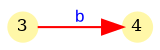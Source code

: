 digraph AFN{
rankdir = LR;
node[shape=circle, style="filled", fixedsize=true,width=0.2, color="#FFF7A8", fontsize=8]
edge [ fontname=Arial, fontcolor=blue, fontsize=8 ];node [name = "1"];
3 -> 4 [label = "b", color="red"]
}